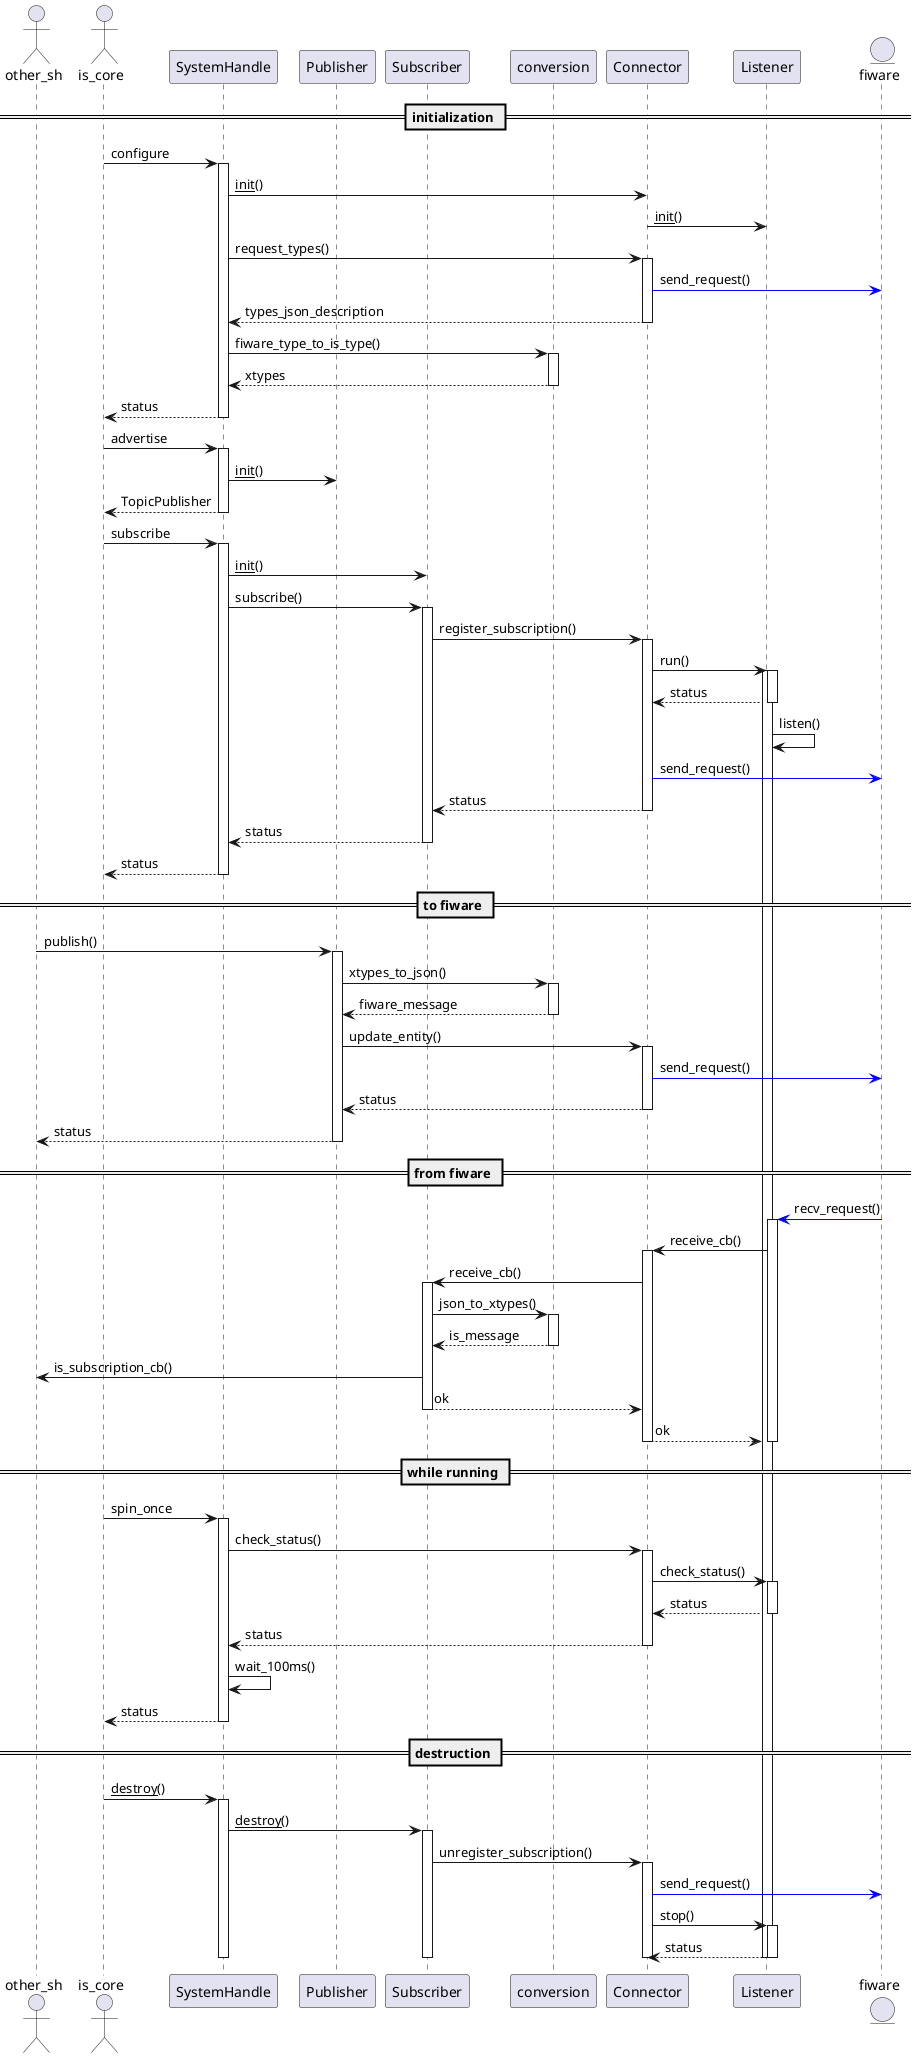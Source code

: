 @startuml
actor other_sh
actor is_core
participant SystemHandle
participant Publisher
participant Subscriber
participant conversion
participant Connector
participant Listener
entity fiware

== initialization ==
is_core -> SystemHandle: configure
activate SystemHandle
SystemHandle -> Connector: __init__()
Connector -> Listener: __init__()
SystemHandle -> Connector: request_types()
activate Connector
Connector -[#0000FF]> fiware: send_request()
SystemHandle <-- Connector: types_json_description
deactivate Connector
SystemHandle -> conversion: fiware_type_to_is_type()
activate conversion
SystemHandle <-- conversion: xtypes
deactivate conversion
is_core <-- SystemHandle: status
deactivate SystemHandle

is_core -> SystemHandle: advertise
activate SystemHandle
SystemHandle -> Publisher: __init__()
is_core <-- SystemHandle: TopicPublisher
deactivate SystemHandle

is_core -> SystemHandle: subscribe
activate SystemHandle
SystemHandle -> Subscriber: __init__()
SystemHandle -> Subscriber: subscribe()
activate Subscriber
Subscriber -> Connector: register_subscription()
activate Connector
Connector -> Listener: run()
activate Listener
activate Listener
Connector <-- Listener: status
deactivate Listener
Listener -> Listener: listen()
Connector -[#0000FF]> fiware: send_request()
Subscriber <-- Connector: status
deactivate Connector
SystemHandle <-- Subscriber: status
deactivate Subscriber
is_core <-- SystemHandle: status
deactivate SystemHandle

== to fiware ==
other_sh -> Publisher: publish()
activate Publisher
Publisher -> conversion: xtypes_to_json()
activate conversion
Publisher <-- conversion: fiware_message
deactivate conversion
Publisher -> Connector: update_entity()
activate Connector
Connector -[#0000FF]> fiware: send_request()
Publisher <-- Connector: status
deactivate Connector
other_sh <-- Publisher: status
deactivate Publisher

== from fiware ==
fiware -[#0000FF]> Listener: recv_request()
activate Listener
Listener -> Connector: receive_cb()
activate Connector
Connector -> Subscriber: receive_cb()
activate Subscriber
Subscriber -> conversion: json_to_xtypes()
activate conversion
Subscriber <-- conversion: is_message
deactivate conversion
Subscriber -> other_sh: is_subscription_cb()
Connector <-- Subscriber: ok
deactivate Subscriber
Listener <-- Connector: ok
deactivate Connector
deactivate Listener

== while running ==
is_core -> SystemHandle: spin_once
activate SystemHandle
SystemHandle -> Connector: check_status()
activate Connector
Connector -> Listener: check_status()
activate Listener
Connector <-- Listener: status
deactivate Listener
SystemHandle <-- Connector: status
deactivate Connector
SystemHandle -> SystemHandle: wait_100ms()
is_core <-- SystemHandle: status
deactivate SystemHandle

== destruction ==
is_core -> SystemHandle: __destroy__()
activate SystemHandle
SystemHandle -> Subscriber: __destroy__()
activate Subscriber
Subscriber -> Connector: unregister_subscription()
activate Connector
Connector -[#0000FF]> fiware: send_request()
Connector -> Listener: stop()
activate Listener
Connector <-- Listener: status
deactivate Listener
deactivate Listener
deactivate Connector
deactivate Subscriber
deactivate SystemHandle

@enduml
